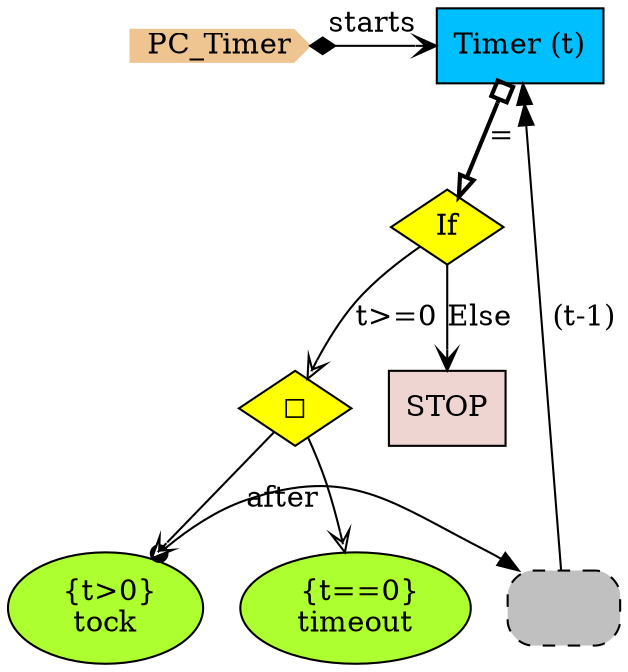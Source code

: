 digraph {
StartN_ [shape = cds,color=burlywood2,style=filled,height=.2,width=.2, label =PC_Timer];
RefTimer [shape=rectangle,fillcolor=gray,style="rounded,filled,dashed",label=" "];
tock [shape=ellipse,fillcolor=greenyellow,style = filled,label=" {t>0}
tock"];
timeout [shape=ellipse,fillcolor=greenyellow,style = filled,label=" {t==0}
timeout"];
STOP [shape=box,fillcolor=mistyrose2,style = filled,label="STOP"];
OpIfChoice [shape=diamond,fillcolor=yellow,style = filled,label="◻︎"];
OpTimer [shape=diamond,fillcolor=yellow,style = filled,label="If"];
Timer [shape=box,fillcolor=deepskyblue,style = filled,label="Timer (t)"];

{rank=min;StartN_,Timer}
{rank=same;tock,RefTimer}

RefTimer->Timer[arrowhead="normalnormal",label=" (t-1)"];
tock->RefTimer[arrowtail=dot,dir=both,label="after"];
OpIfChoice->tock[arrowhead="vee",fillcolor=white];
OpIfChoice->timeout[arrowhead="vee",fillcolor=white];
OpTimer->STOP[arrowhead="vee",label="Else"];
OpTimer->OpIfChoice[arrowhead="vee",fillcolor=white,label="t>=0"];
StartN_->Timer[arrowhead="open",arrowtail=diamond,dir=both,label="starts"];
Timer->OpTimer[arrowhead="onormal",dir=both,arrowtail=obox,penwidth=2,label="="];
}